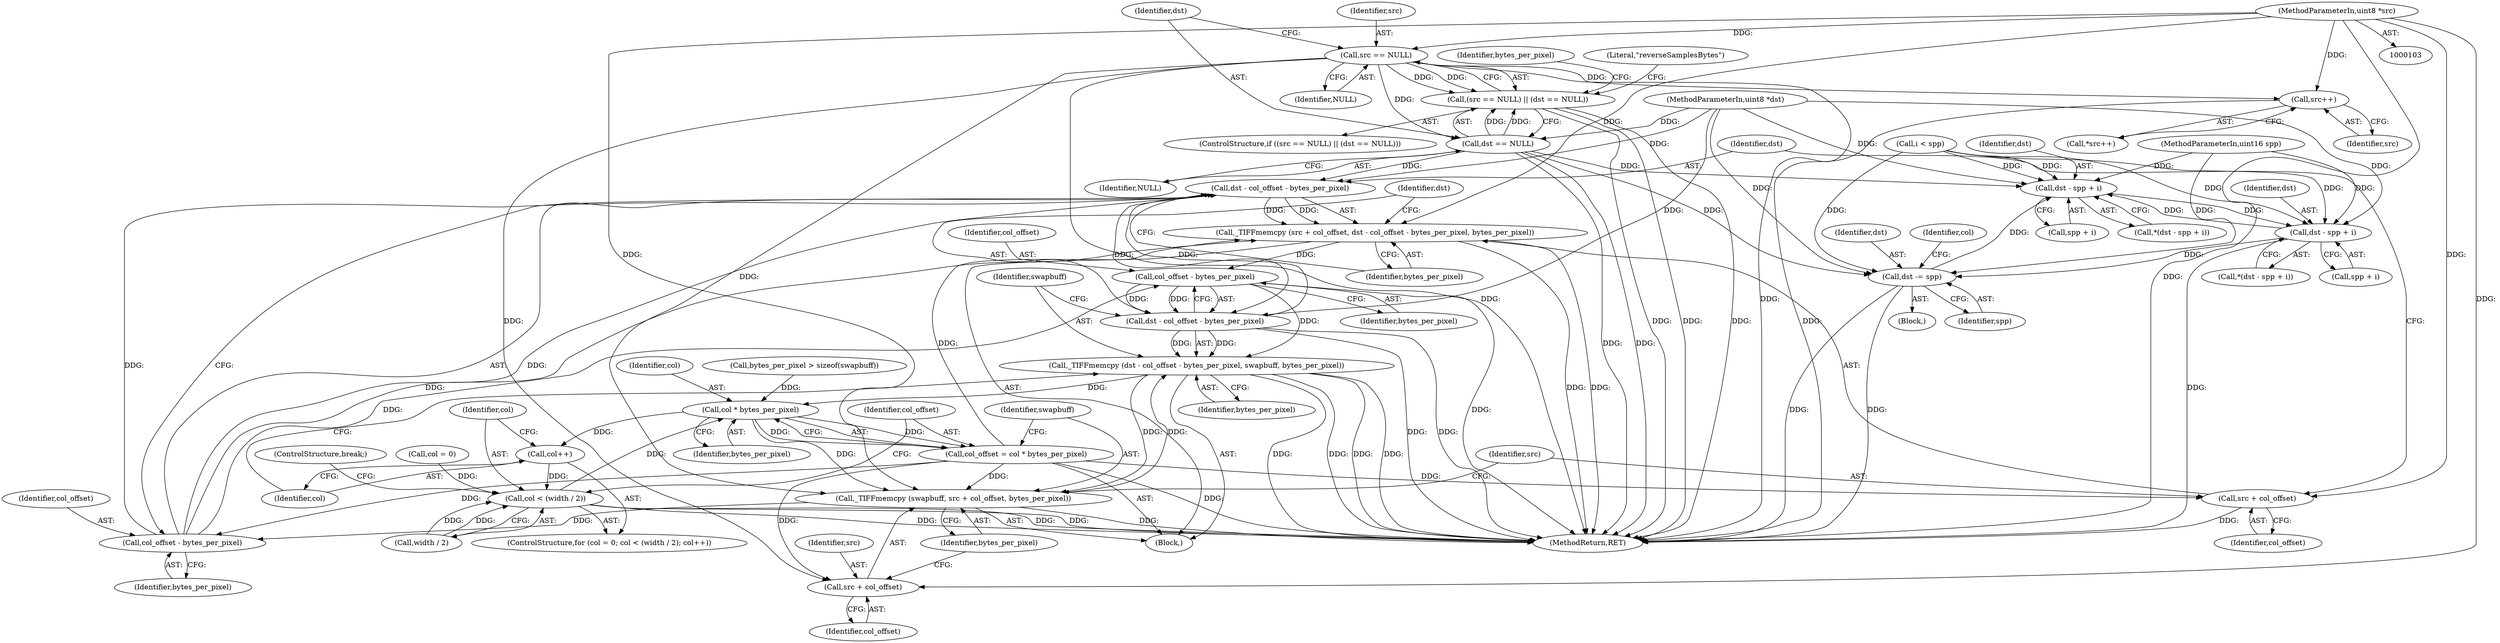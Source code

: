 digraph "0_libtiff_83a4b92815ea04969d494416eaae3d4c6b338e4a#diff-c8b4b355f9b5c06d585b23138e1c185f_6@pointer" {
"1000118" [label="(Call,src == NULL)"];
"1000107" [label="(MethodParameterIn,uint8 *src)"];
"1000117" [label="(Call,(src == NULL) || (dst == NULL))"];
"1000121" [label="(Call,dst == NULL)"];
"1000186" [label="(Call,dst - col_offset - bytes_per_pixel)"];
"1000182" [label="(Call,_TIFFmemcpy (src + col_offset, dst - col_offset - bytes_per_pixel, bytes_per_pixel))"];
"1000195" [label="(Call,col_offset - bytes_per_pixel)"];
"1000193" [label="(Call,dst - col_offset - bytes_per_pixel)"];
"1000192" [label="(Call,_TIFFmemcpy (dst - col_offset - bytes_per_pixel, swapbuff, bytes_per_pixel))"];
"1000173" [label="(Call,col * bytes_per_pixel)"];
"1000168" [label="(Call,col++)"];
"1000163" [label="(Call,col < (width / 2))"];
"1000171" [label="(Call,col_offset = col * bytes_per_pixel)"];
"1000176" [label="(Call,_TIFFmemcpy (swapbuff, src + col_offset, bytes_per_pixel))"];
"1000188" [label="(Call,col_offset - bytes_per_pixel)"];
"1000178" [label="(Call,src + col_offset)"];
"1000183" [label="(Call,src + col_offset)"];
"1000233" [label="(Call,dst - spp + i)"];
"1000240" [label="(Call,dst - spp + i)"];
"1000246" [label="(Call,dst -= spp)"];
"1000230" [label="(Call,src++)"];
"1000108" [label="(MethodParameterIn,uint8 *dst)"];
"1000116" [label="(ControlStructure,if ((src == NULL) || (dst == NULL)))"];
"1000189" [label="(Identifier,col_offset)"];
"1000184" [label="(Identifier,src)"];
"1000247" [label="(Identifier,dst)"];
"1000117" [label="(Call,(src == NULL) || (dst == NULL))"];
"1000182" [label="(Call,_TIFFmemcpy (src + col_offset, dst - col_offset - bytes_per_pixel, bytes_per_pixel))"];
"1000170" [label="(Block,)"];
"1000199" [label="(Identifier,bytes_per_pixel)"];
"1000163" [label="(Call,col < (width / 2))"];
"1000179" [label="(Identifier,src)"];
"1000235" [label="(Call,spp + i)"];
"1000232" [label="(Call,*(dst - spp + i))"];
"1000197" [label="(Identifier,bytes_per_pixel)"];
"1000242" [label="(Call,spp + i)"];
"1000120" [label="(Identifier,NULL)"];
"1000180" [label="(Identifier,col_offset)"];
"1000194" [label="(Identifier,dst)"];
"1000196" [label="(Identifier,col_offset)"];
"1000212" [label="(Identifier,col)"];
"1000119" [label="(Identifier,src)"];
"1000174" [label="(Identifier,col)"];
"1000240" [label="(Call,dst - spp + i)"];
"1000213" [label="(Block,)"];
"1000118" [label="(Call,src == NULL)"];
"1000178" [label="(Call,src + col_offset)"];
"1000140" [label="(Call,bytes_per_pixel > sizeof(swapbuff))"];
"1000193" [label="(Call,dst - col_offset - bytes_per_pixel)"];
"1000230" [label="(Call,src++)"];
"1000191" [label="(Identifier,bytes_per_pixel)"];
"1000123" [label="(Identifier,NULL)"];
"1000173" [label="(Call,col * bytes_per_pixel)"];
"1000190" [label="(Identifier,bytes_per_pixel)"];
"1000186" [label="(Call,dst - col_offset - bytes_per_pixel)"];
"1000176" [label="(Call,_TIFFmemcpy (swapbuff, src + col_offset, bytes_per_pixel))"];
"1000187" [label="(Identifier,dst)"];
"1000131" [label="(Identifier,bytes_per_pixel)"];
"1000168" [label="(Call,col++)"];
"1000241" [label="(Identifier,dst)"];
"1000200" [label="(ControlStructure,break;)"];
"1000159" [label="(ControlStructure,for (col = 0; col < (width / 2); col++))"];
"1000246" [label="(Call,dst -= spp)"];
"1000165" [label="(Call,width / 2)"];
"1000175" [label="(Identifier,bytes_per_pixel)"];
"1000198" [label="(Identifier,swapbuff)"];
"1000259" [label="(MethodReturn,RET)"];
"1000192" [label="(Call,_TIFFmemcpy (dst - col_offset - bytes_per_pixel, swapbuff, bytes_per_pixel))"];
"1000183" [label="(Call,src + col_offset)"];
"1000195" [label="(Call,col_offset - bytes_per_pixel)"];
"1000172" [label="(Identifier,col_offset)"];
"1000239" [label="(Call,*(dst - spp + i))"];
"1000231" [label="(Identifier,src)"];
"1000218" [label="(Call,i < spp)"];
"1000107" [label="(MethodParameterIn,uint8 *src)"];
"1000185" [label="(Identifier,col_offset)"];
"1000181" [label="(Identifier,bytes_per_pixel)"];
"1000177" [label="(Identifier,swapbuff)"];
"1000233" [label="(Call,dst - spp + i)"];
"1000234" [label="(Identifier,dst)"];
"1000171" [label="(Call,col_offset = col * bytes_per_pixel)"];
"1000122" [label="(Identifier,dst)"];
"1000169" [label="(Identifier,col)"];
"1000164" [label="(Identifier,col)"];
"1000160" [label="(Call,col = 0)"];
"1000248" [label="(Identifier,spp)"];
"1000126" [label="(Literal,\"reverseSamplesBytes\")"];
"1000104" [label="(MethodParameterIn,uint16 spp)"];
"1000229" [label="(Call,*src++)"];
"1000121" [label="(Call,dst == NULL)"];
"1000188" [label="(Call,col_offset - bytes_per_pixel)"];
"1000118" -> "1000117"  [label="AST: "];
"1000118" -> "1000120"  [label="CFG: "];
"1000119" -> "1000118"  [label="AST: "];
"1000120" -> "1000118"  [label="AST: "];
"1000122" -> "1000118"  [label="CFG: "];
"1000117" -> "1000118"  [label="CFG: "];
"1000118" -> "1000259"  [label="DDG: "];
"1000118" -> "1000259"  [label="DDG: "];
"1000118" -> "1000117"  [label="DDG: "];
"1000118" -> "1000117"  [label="DDG: "];
"1000107" -> "1000118"  [label="DDG: "];
"1000118" -> "1000121"  [label="DDG: "];
"1000118" -> "1000176"  [label="DDG: "];
"1000118" -> "1000178"  [label="DDG: "];
"1000118" -> "1000230"  [label="DDG: "];
"1000107" -> "1000103"  [label="AST: "];
"1000107" -> "1000259"  [label="DDG: "];
"1000107" -> "1000176"  [label="DDG: "];
"1000107" -> "1000178"  [label="DDG: "];
"1000107" -> "1000182"  [label="DDG: "];
"1000107" -> "1000183"  [label="DDG: "];
"1000107" -> "1000230"  [label="DDG: "];
"1000117" -> "1000116"  [label="AST: "];
"1000117" -> "1000121"  [label="CFG: "];
"1000121" -> "1000117"  [label="AST: "];
"1000126" -> "1000117"  [label="CFG: "];
"1000131" -> "1000117"  [label="CFG: "];
"1000117" -> "1000259"  [label="DDG: "];
"1000117" -> "1000259"  [label="DDG: "];
"1000117" -> "1000259"  [label="DDG: "];
"1000121" -> "1000117"  [label="DDG: "];
"1000121" -> "1000117"  [label="DDG: "];
"1000121" -> "1000123"  [label="CFG: "];
"1000122" -> "1000121"  [label="AST: "];
"1000123" -> "1000121"  [label="AST: "];
"1000121" -> "1000259"  [label="DDG: "];
"1000121" -> "1000259"  [label="DDG: "];
"1000108" -> "1000121"  [label="DDG: "];
"1000121" -> "1000186"  [label="DDG: "];
"1000121" -> "1000233"  [label="DDG: "];
"1000121" -> "1000246"  [label="DDG: "];
"1000186" -> "1000182"  [label="AST: "];
"1000186" -> "1000188"  [label="CFG: "];
"1000187" -> "1000186"  [label="AST: "];
"1000188" -> "1000186"  [label="AST: "];
"1000191" -> "1000186"  [label="CFG: "];
"1000186" -> "1000182"  [label="DDG: "];
"1000186" -> "1000182"  [label="DDG: "];
"1000193" -> "1000186"  [label="DDG: "];
"1000108" -> "1000186"  [label="DDG: "];
"1000188" -> "1000186"  [label="DDG: "];
"1000188" -> "1000186"  [label="DDG: "];
"1000186" -> "1000193"  [label="DDG: "];
"1000182" -> "1000170"  [label="AST: "];
"1000182" -> "1000191"  [label="CFG: "];
"1000183" -> "1000182"  [label="AST: "];
"1000191" -> "1000182"  [label="AST: "];
"1000194" -> "1000182"  [label="CFG: "];
"1000182" -> "1000259"  [label="DDG: "];
"1000182" -> "1000259"  [label="DDG: "];
"1000171" -> "1000182"  [label="DDG: "];
"1000188" -> "1000182"  [label="DDG: "];
"1000182" -> "1000195"  [label="DDG: "];
"1000195" -> "1000193"  [label="AST: "];
"1000195" -> "1000197"  [label="CFG: "];
"1000196" -> "1000195"  [label="AST: "];
"1000197" -> "1000195"  [label="AST: "];
"1000193" -> "1000195"  [label="CFG: "];
"1000195" -> "1000259"  [label="DDG: "];
"1000195" -> "1000193"  [label="DDG: "];
"1000195" -> "1000193"  [label="DDG: "];
"1000188" -> "1000195"  [label="DDG: "];
"1000195" -> "1000192"  [label="DDG: "];
"1000193" -> "1000192"  [label="AST: "];
"1000194" -> "1000193"  [label="AST: "];
"1000198" -> "1000193"  [label="CFG: "];
"1000193" -> "1000259"  [label="DDG: "];
"1000193" -> "1000259"  [label="DDG: "];
"1000193" -> "1000192"  [label="DDG: "];
"1000193" -> "1000192"  [label="DDG: "];
"1000108" -> "1000193"  [label="DDG: "];
"1000192" -> "1000170"  [label="AST: "];
"1000192" -> "1000199"  [label="CFG: "];
"1000198" -> "1000192"  [label="AST: "];
"1000199" -> "1000192"  [label="AST: "];
"1000169" -> "1000192"  [label="CFG: "];
"1000192" -> "1000259"  [label="DDG: "];
"1000192" -> "1000259"  [label="DDG: "];
"1000192" -> "1000259"  [label="DDG: "];
"1000192" -> "1000259"  [label="DDG: "];
"1000192" -> "1000173"  [label="DDG: "];
"1000192" -> "1000176"  [label="DDG: "];
"1000176" -> "1000192"  [label="DDG: "];
"1000173" -> "1000171"  [label="AST: "];
"1000173" -> "1000175"  [label="CFG: "];
"1000174" -> "1000173"  [label="AST: "];
"1000175" -> "1000173"  [label="AST: "];
"1000171" -> "1000173"  [label="CFG: "];
"1000173" -> "1000168"  [label="DDG: "];
"1000173" -> "1000171"  [label="DDG: "];
"1000173" -> "1000171"  [label="DDG: "];
"1000163" -> "1000173"  [label="DDG: "];
"1000140" -> "1000173"  [label="DDG: "];
"1000173" -> "1000176"  [label="DDG: "];
"1000168" -> "1000159"  [label="AST: "];
"1000168" -> "1000169"  [label="CFG: "];
"1000169" -> "1000168"  [label="AST: "];
"1000164" -> "1000168"  [label="CFG: "];
"1000168" -> "1000163"  [label="DDG: "];
"1000163" -> "1000159"  [label="AST: "];
"1000163" -> "1000165"  [label="CFG: "];
"1000164" -> "1000163"  [label="AST: "];
"1000165" -> "1000163"  [label="AST: "];
"1000172" -> "1000163"  [label="CFG: "];
"1000200" -> "1000163"  [label="CFG: "];
"1000163" -> "1000259"  [label="DDG: "];
"1000163" -> "1000259"  [label="DDG: "];
"1000163" -> "1000259"  [label="DDG: "];
"1000160" -> "1000163"  [label="DDG: "];
"1000165" -> "1000163"  [label="DDG: "];
"1000165" -> "1000163"  [label="DDG: "];
"1000171" -> "1000170"  [label="AST: "];
"1000172" -> "1000171"  [label="AST: "];
"1000177" -> "1000171"  [label="CFG: "];
"1000171" -> "1000259"  [label="DDG: "];
"1000171" -> "1000176"  [label="DDG: "];
"1000171" -> "1000178"  [label="DDG: "];
"1000171" -> "1000183"  [label="DDG: "];
"1000171" -> "1000188"  [label="DDG: "];
"1000176" -> "1000170"  [label="AST: "];
"1000176" -> "1000181"  [label="CFG: "];
"1000177" -> "1000176"  [label="AST: "];
"1000178" -> "1000176"  [label="AST: "];
"1000181" -> "1000176"  [label="AST: "];
"1000184" -> "1000176"  [label="CFG: "];
"1000176" -> "1000259"  [label="DDG: "];
"1000176" -> "1000188"  [label="DDG: "];
"1000188" -> "1000190"  [label="CFG: "];
"1000189" -> "1000188"  [label="AST: "];
"1000190" -> "1000188"  [label="AST: "];
"1000178" -> "1000180"  [label="CFG: "];
"1000179" -> "1000178"  [label="AST: "];
"1000180" -> "1000178"  [label="AST: "];
"1000181" -> "1000178"  [label="CFG: "];
"1000183" -> "1000185"  [label="CFG: "];
"1000184" -> "1000183"  [label="AST: "];
"1000185" -> "1000183"  [label="AST: "];
"1000187" -> "1000183"  [label="CFG: "];
"1000183" -> "1000259"  [label="DDG: "];
"1000233" -> "1000232"  [label="AST: "];
"1000233" -> "1000235"  [label="CFG: "];
"1000234" -> "1000233"  [label="AST: "];
"1000235" -> "1000233"  [label="AST: "];
"1000232" -> "1000233"  [label="CFG: "];
"1000240" -> "1000233"  [label="DDG: "];
"1000246" -> "1000233"  [label="DDG: "];
"1000108" -> "1000233"  [label="DDG: "];
"1000218" -> "1000233"  [label="DDG: "];
"1000218" -> "1000233"  [label="DDG: "];
"1000104" -> "1000233"  [label="DDG: "];
"1000233" -> "1000240"  [label="DDG: "];
"1000240" -> "1000239"  [label="AST: "];
"1000240" -> "1000242"  [label="CFG: "];
"1000241" -> "1000240"  [label="AST: "];
"1000242" -> "1000240"  [label="AST: "];
"1000239" -> "1000240"  [label="CFG: "];
"1000240" -> "1000259"  [label="DDG: "];
"1000108" -> "1000240"  [label="DDG: "];
"1000104" -> "1000240"  [label="DDG: "];
"1000218" -> "1000240"  [label="DDG: "];
"1000218" -> "1000240"  [label="DDG: "];
"1000240" -> "1000246"  [label="DDG: "];
"1000246" -> "1000213"  [label="AST: "];
"1000246" -> "1000248"  [label="CFG: "];
"1000247" -> "1000246"  [label="AST: "];
"1000248" -> "1000246"  [label="AST: "];
"1000212" -> "1000246"  [label="CFG: "];
"1000246" -> "1000259"  [label="DDG: "];
"1000246" -> "1000259"  [label="DDG: "];
"1000218" -> "1000246"  [label="DDG: "];
"1000104" -> "1000246"  [label="DDG: "];
"1000108" -> "1000246"  [label="DDG: "];
"1000230" -> "1000229"  [label="AST: "];
"1000230" -> "1000231"  [label="CFG: "];
"1000231" -> "1000230"  [label="AST: "];
"1000229" -> "1000230"  [label="CFG: "];
"1000230" -> "1000259"  [label="DDG: "];
}
